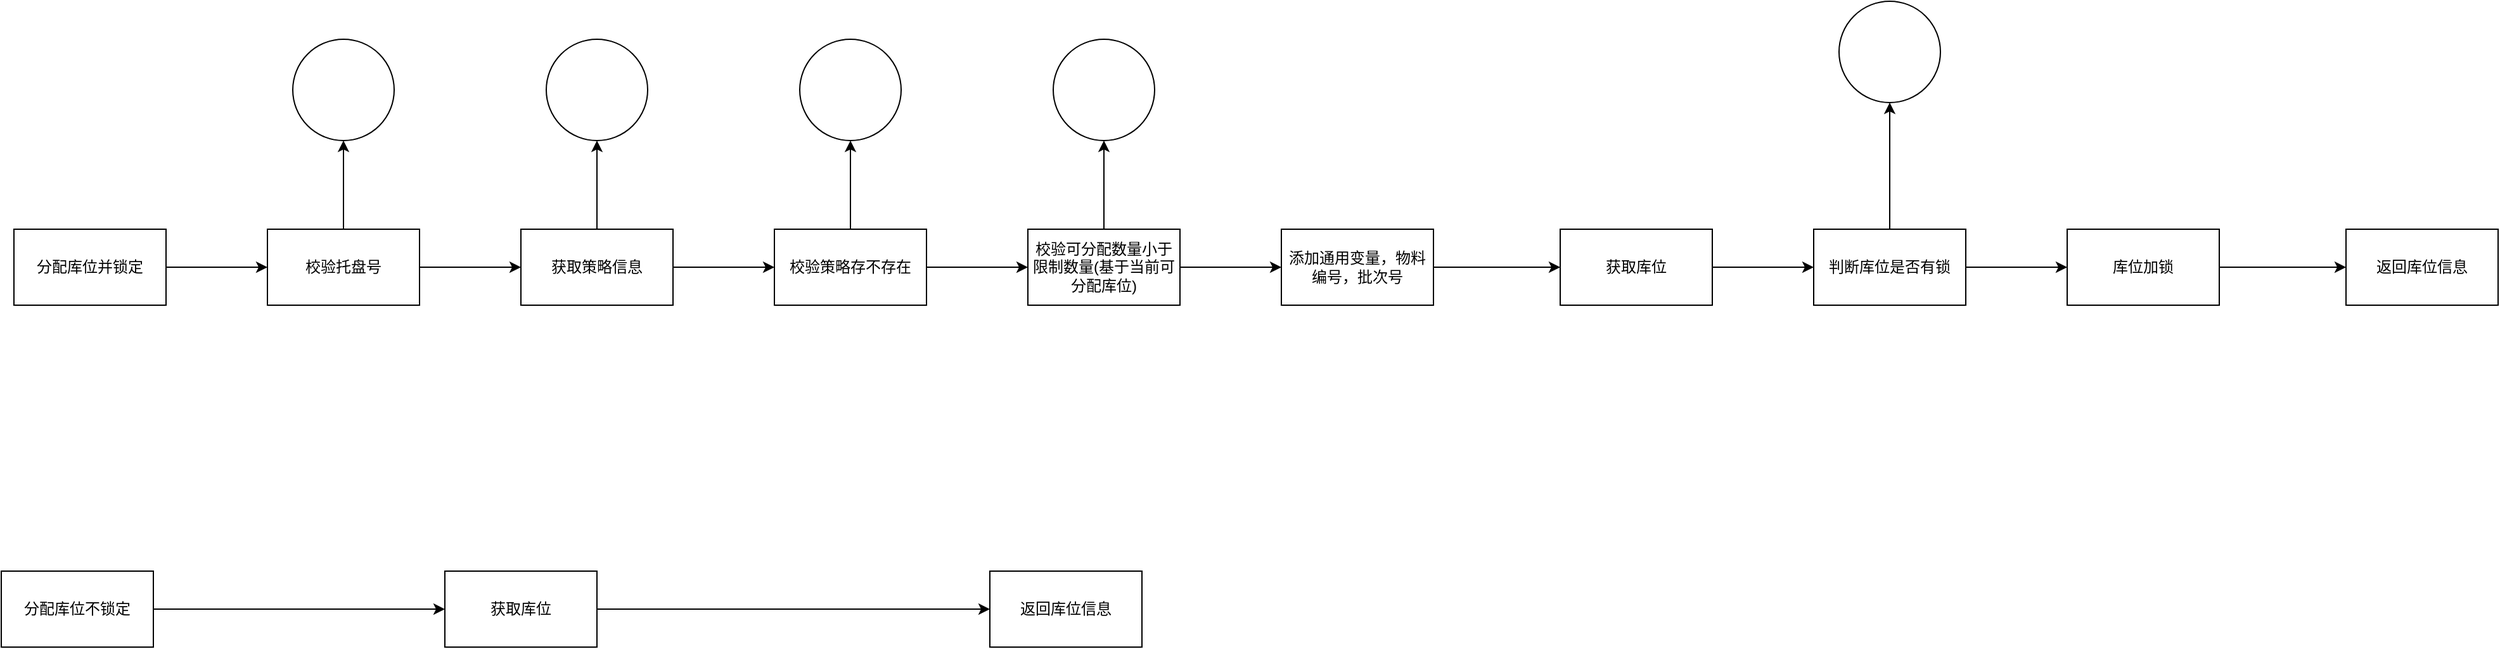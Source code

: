 <mxfile version="21.3.7" type="github">
  <diagram name="第 1 页" id="NS-F2zEvttwvpOeABiUR">
    <mxGraphModel dx="2074" dy="1156" grid="1" gridSize="10" guides="1" tooltips="1" connect="1" arrows="1" fold="1" page="1" pageScale="1" pageWidth="827" pageHeight="1169" math="0" shadow="0">
      <root>
        <mxCell id="0" />
        <mxCell id="1" parent="0" />
        <mxCell id="bpSFriUUABZxsV5Dr9gq-3" value="" style="edgeStyle=orthogonalEdgeStyle;rounded=0;orthogonalLoop=1;jettySize=auto;html=1;" edge="1" parent="1" source="bpSFriUUABZxsV5Dr9gq-1" target="bpSFriUUABZxsV5Dr9gq-2">
          <mxGeometry relative="1" as="geometry" />
        </mxCell>
        <mxCell id="bpSFriUUABZxsV5Dr9gq-1" value="分配库位并锁定" style="rounded=0;whiteSpace=wrap;html=1;" vertex="1" parent="1">
          <mxGeometry x="240" y="510" width="120" height="60" as="geometry" />
        </mxCell>
        <mxCell id="bpSFriUUABZxsV5Dr9gq-5" value="" style="edgeStyle=orthogonalEdgeStyle;rounded=0;orthogonalLoop=1;jettySize=auto;html=1;" edge="1" parent="1" source="bpSFriUUABZxsV5Dr9gq-2" target="bpSFriUUABZxsV5Dr9gq-4">
          <mxGeometry relative="1" as="geometry" />
        </mxCell>
        <mxCell id="bpSFriUUABZxsV5Dr9gq-27" value="" style="edgeStyle=orthogonalEdgeStyle;rounded=0;orthogonalLoop=1;jettySize=auto;html=1;" edge="1" parent="1" source="bpSFriUUABZxsV5Dr9gq-2" target="bpSFriUUABZxsV5Dr9gq-26">
          <mxGeometry relative="1" as="geometry" />
        </mxCell>
        <mxCell id="bpSFriUUABZxsV5Dr9gq-2" value="校验托盘号" style="rounded=0;whiteSpace=wrap;html=1;" vertex="1" parent="1">
          <mxGeometry x="440" y="510" width="120" height="60" as="geometry" />
        </mxCell>
        <mxCell id="bpSFriUUABZxsV5Dr9gq-7" value="" style="edgeStyle=orthogonalEdgeStyle;rounded=0;orthogonalLoop=1;jettySize=auto;html=1;" edge="1" parent="1" source="bpSFriUUABZxsV5Dr9gq-4" target="bpSFriUUABZxsV5Dr9gq-6">
          <mxGeometry relative="1" as="geometry" />
        </mxCell>
        <mxCell id="bpSFriUUABZxsV5Dr9gq-29" value="" style="edgeStyle=orthogonalEdgeStyle;rounded=0;orthogonalLoop=1;jettySize=auto;html=1;" edge="1" parent="1" source="bpSFriUUABZxsV5Dr9gq-4" target="bpSFriUUABZxsV5Dr9gq-28">
          <mxGeometry relative="1" as="geometry" />
        </mxCell>
        <mxCell id="bpSFriUUABZxsV5Dr9gq-4" value="获取策略信息" style="whiteSpace=wrap;html=1;rounded=0;" vertex="1" parent="1">
          <mxGeometry x="640" y="510" width="120" height="60" as="geometry" />
        </mxCell>
        <mxCell id="bpSFriUUABZxsV5Dr9gq-9" value="" style="edgeStyle=orthogonalEdgeStyle;rounded=0;orthogonalLoop=1;jettySize=auto;html=1;" edge="1" parent="1" source="bpSFriUUABZxsV5Dr9gq-6" target="bpSFriUUABZxsV5Dr9gq-8">
          <mxGeometry relative="1" as="geometry" />
        </mxCell>
        <mxCell id="bpSFriUUABZxsV5Dr9gq-31" value="" style="edgeStyle=orthogonalEdgeStyle;rounded=0;orthogonalLoop=1;jettySize=auto;html=1;" edge="1" parent="1" source="bpSFriUUABZxsV5Dr9gq-6" target="bpSFriUUABZxsV5Dr9gq-30">
          <mxGeometry relative="1" as="geometry" />
        </mxCell>
        <mxCell id="bpSFriUUABZxsV5Dr9gq-6" value="校验策略存不存在" style="whiteSpace=wrap;html=1;rounded=0;" vertex="1" parent="1">
          <mxGeometry x="840" y="510" width="120" height="60" as="geometry" />
        </mxCell>
        <mxCell id="bpSFriUUABZxsV5Dr9gq-11" value="" style="edgeStyle=orthogonalEdgeStyle;rounded=0;orthogonalLoop=1;jettySize=auto;html=1;" edge="1" parent="1" source="bpSFriUUABZxsV5Dr9gq-8" target="bpSFriUUABZxsV5Dr9gq-10">
          <mxGeometry relative="1" as="geometry" />
        </mxCell>
        <mxCell id="bpSFriUUABZxsV5Dr9gq-33" value="" style="edgeStyle=orthogonalEdgeStyle;rounded=0;orthogonalLoop=1;jettySize=auto;html=1;" edge="1" parent="1" source="bpSFriUUABZxsV5Dr9gq-8" target="bpSFriUUABZxsV5Dr9gq-32">
          <mxGeometry relative="1" as="geometry" />
        </mxCell>
        <mxCell id="bpSFriUUABZxsV5Dr9gq-8" value="校验可分配数量小于限制数量(基于当前可分配库位)" style="whiteSpace=wrap;html=1;rounded=0;" vertex="1" parent="1">
          <mxGeometry x="1040" y="510" width="120" height="60" as="geometry" />
        </mxCell>
        <mxCell id="bpSFriUUABZxsV5Dr9gq-13" value="" style="edgeStyle=orthogonalEdgeStyle;rounded=0;orthogonalLoop=1;jettySize=auto;html=1;entryX=0;entryY=0.5;entryDx=0;entryDy=0;" edge="1" parent="1" source="bpSFriUUABZxsV5Dr9gq-10" target="bpSFriUUABZxsV5Dr9gq-14">
          <mxGeometry relative="1" as="geometry">
            <mxPoint x="1440" y="540" as="targetPoint" />
          </mxGeometry>
        </mxCell>
        <mxCell id="bpSFriUUABZxsV5Dr9gq-10" value="添加通用变量，物料编号，批次号" style="whiteSpace=wrap;html=1;rounded=0;" vertex="1" parent="1">
          <mxGeometry x="1240" y="510" width="120" height="60" as="geometry" />
        </mxCell>
        <mxCell id="bpSFriUUABZxsV5Dr9gq-17" value="" style="edgeStyle=orthogonalEdgeStyle;rounded=0;orthogonalLoop=1;jettySize=auto;html=1;" edge="1" parent="1" source="bpSFriUUABZxsV5Dr9gq-14" target="bpSFriUUABZxsV5Dr9gq-16">
          <mxGeometry relative="1" as="geometry" />
        </mxCell>
        <mxCell id="bpSFriUUABZxsV5Dr9gq-14" value="获取库位" style="whiteSpace=wrap;html=1;rounded=0;" vertex="1" parent="1">
          <mxGeometry x="1460" y="510" width="120" height="60" as="geometry" />
        </mxCell>
        <mxCell id="bpSFriUUABZxsV5Dr9gq-19" value="" style="edgeStyle=orthogonalEdgeStyle;rounded=0;orthogonalLoop=1;jettySize=auto;html=1;" edge="1" parent="1" source="bpSFriUUABZxsV5Dr9gq-16" target="bpSFriUUABZxsV5Dr9gq-18">
          <mxGeometry relative="1" as="geometry" />
        </mxCell>
        <mxCell id="bpSFriUUABZxsV5Dr9gq-23" value="" style="edgeStyle=orthogonalEdgeStyle;rounded=0;orthogonalLoop=1;jettySize=auto;html=1;" edge="1" parent="1" source="bpSFriUUABZxsV5Dr9gq-16" target="bpSFriUUABZxsV5Dr9gq-22">
          <mxGeometry relative="1" as="geometry" />
        </mxCell>
        <mxCell id="bpSFriUUABZxsV5Dr9gq-16" value="判断库位是否有锁" style="whiteSpace=wrap;html=1;rounded=0;" vertex="1" parent="1">
          <mxGeometry x="1660" y="510" width="120" height="60" as="geometry" />
        </mxCell>
        <mxCell id="bpSFriUUABZxsV5Dr9gq-25" value="" style="edgeStyle=orthogonalEdgeStyle;rounded=0;orthogonalLoop=1;jettySize=auto;html=1;" edge="1" parent="1" source="bpSFriUUABZxsV5Dr9gq-18" target="bpSFriUUABZxsV5Dr9gq-24">
          <mxGeometry relative="1" as="geometry" />
        </mxCell>
        <mxCell id="bpSFriUUABZxsV5Dr9gq-18" value="库位加锁" style="whiteSpace=wrap;html=1;rounded=0;" vertex="1" parent="1">
          <mxGeometry x="1860" y="510" width="120" height="60" as="geometry" />
        </mxCell>
        <mxCell id="bpSFriUUABZxsV5Dr9gq-22" value="" style="ellipse;whiteSpace=wrap;html=1;rounded=0;" vertex="1" parent="1">
          <mxGeometry x="1680" y="330" width="80" height="80" as="geometry" />
        </mxCell>
        <mxCell id="bpSFriUUABZxsV5Dr9gq-24" value="返回库位信息" style="whiteSpace=wrap;html=1;rounded=0;" vertex="1" parent="1">
          <mxGeometry x="2080" y="510" width="120" height="60" as="geometry" />
        </mxCell>
        <mxCell id="bpSFriUUABZxsV5Dr9gq-26" value="" style="ellipse;whiteSpace=wrap;html=1;rounded=0;" vertex="1" parent="1">
          <mxGeometry x="460" y="360" width="80" height="80" as="geometry" />
        </mxCell>
        <mxCell id="bpSFriUUABZxsV5Dr9gq-28" value="" style="ellipse;whiteSpace=wrap;html=1;rounded=0;" vertex="1" parent="1">
          <mxGeometry x="660" y="360" width="80" height="80" as="geometry" />
        </mxCell>
        <mxCell id="bpSFriUUABZxsV5Dr9gq-30" value="" style="ellipse;whiteSpace=wrap;html=1;rounded=0;" vertex="1" parent="1">
          <mxGeometry x="860" y="360" width="80" height="80" as="geometry" />
        </mxCell>
        <mxCell id="bpSFriUUABZxsV5Dr9gq-32" value="" style="ellipse;whiteSpace=wrap;html=1;rounded=0;" vertex="1" parent="1">
          <mxGeometry x="1060" y="360" width="80" height="80" as="geometry" />
        </mxCell>
        <mxCell id="bpSFriUUABZxsV5Dr9gq-34" value="" style="edgeStyle=orthogonalEdgeStyle;rounded=0;orthogonalLoop=1;jettySize=auto;html=1;entryX=0;entryY=0.5;entryDx=0;entryDy=0;" edge="1" parent="1" source="bpSFriUUABZxsV5Dr9gq-35" target="bpSFriUUABZxsV5Dr9gq-51">
          <mxGeometry relative="1" as="geometry">
            <mxPoint x="430" y="810" as="targetPoint" />
          </mxGeometry>
        </mxCell>
        <mxCell id="bpSFriUUABZxsV5Dr9gq-35" value="分配库位不锁定" style="rounded=0;whiteSpace=wrap;html=1;" vertex="1" parent="1">
          <mxGeometry x="230" y="780" width="120" height="60" as="geometry" />
        </mxCell>
        <mxCell id="bpSFriUUABZxsV5Dr9gq-62" style="edgeStyle=orthogonalEdgeStyle;rounded=0;orthogonalLoop=1;jettySize=auto;html=1;" edge="1" parent="1" source="bpSFriUUABZxsV5Dr9gq-51" target="bpSFriUUABZxsV5Dr9gq-57">
          <mxGeometry relative="1" as="geometry" />
        </mxCell>
        <mxCell id="bpSFriUUABZxsV5Dr9gq-51" value="获取库位" style="whiteSpace=wrap;html=1;rounded=0;" vertex="1" parent="1">
          <mxGeometry x="580" y="780" width="120" height="60" as="geometry" />
        </mxCell>
        <mxCell id="bpSFriUUABZxsV5Dr9gq-57" value="返回库位信息" style="whiteSpace=wrap;html=1;rounded=0;" vertex="1" parent="1">
          <mxGeometry x="1010" y="780" width="120" height="60" as="geometry" />
        </mxCell>
      </root>
    </mxGraphModel>
  </diagram>
</mxfile>

